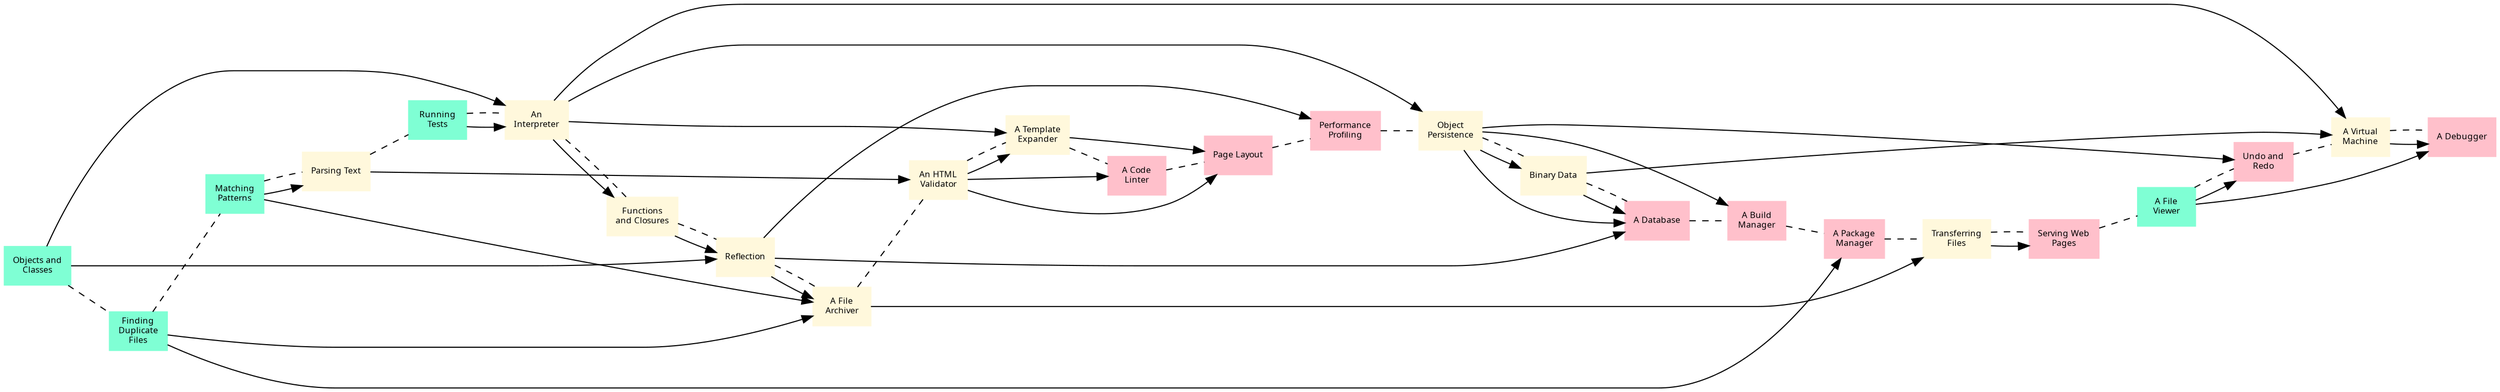 digraph {
	graph [rankdir=LR]
	node [fontname=Verdana fontsize=8 shape=box style=filled]
	oop [label=<Objects and<br/>Classes> color=aquamarine]
	dup [label=<Finding<br/>Duplicate<br/>Files> color=aquamarine]
	glob [label=<Matching<br/>Patterns> color=aquamarine]
	parse [label=<Parsing Text> color=cornsilk]
	test [label=<Running<br/>Tests> color=aquamarine]
	interp [label=<An<br/>Interpreter> color=cornsilk]
	func [label=<Functions<br/>and Closures> color=cornsilk]
	reflect [label=<Reflection> color=cornsilk]
	archive [label=<A File<br/>Archiver> color=cornsilk]
	check [label=<An HTML<br/>Validator> color=cornsilk]
	template [label=<A Template<br/>Expander> color=cornsilk]
	lint [label=<A Code<br/>Linter> color=pink]
	layout [label=<Page Layout> color=pink]
	perf [label=<Performance<br/>Profiling> color=pink]
	persist [label=<Object<br/>Persistence> color=cornsilk]
	binary [label=<Binary Data> color=cornsilk]
	db [label=<A Database> color=pink]
	build [label=<A Build<br/>Manager> color=pink]
	pack [label=<A Package<br/>Manager> color=pink]
	ftp [label=<Transferring<br/>Files> color=cornsilk]
	http [label=<Serving Web<br/>Pages> color=pink]
	viewer [label=<A File<br/>Viewer> color=aquamarine]
	undo [label=<Undo and<br/>Redo> color=pink]
	vm [label=<A Virtual<br/>Machine> color=cornsilk]
	debugger [label=<A Debugger> color=pink]
	glob -> parse
	oop -> interp
	test -> interp
	interp -> func
	oop -> reflect
	func -> reflect
	glob -> archive
	dup -> archive
	reflect -> archive
	parse -> check
	check -> template
	interp -> template
	check -> lint
	check -> layout
	template -> layout
	reflect -> perf
	interp -> persist
	persist -> binary
	binary -> db
	persist -> db
	reflect -> db
	persist -> build
	dup -> pack
	archive -> ftp
	ftp -> http
	viewer -> undo
	persist -> undo
	binary -> vm
	interp -> vm
	vm -> debugger
	viewer -> debugger
	oop -> dup [arrowhead=none style=dashed]
	dup -> glob [arrowhead=none style=dashed]
	glob -> parse [arrowhead=none style=dashed]
	parse -> test [arrowhead=none style=dashed]
	test -> interp [arrowhead=none style=dashed]
	interp -> func [arrowhead=none style=dashed]
	func -> reflect [arrowhead=none style=dashed]
	reflect -> archive [arrowhead=none style=dashed]
	archive -> check [arrowhead=none style=dashed]
	check -> template [arrowhead=none style=dashed]
	template -> lint [arrowhead=none style=dashed]
	lint -> layout [arrowhead=none style=dashed]
	layout -> perf [arrowhead=none style=dashed]
	perf -> persist [arrowhead=none style=dashed]
	persist -> binary [arrowhead=none style=dashed]
	binary -> db [arrowhead=none style=dashed]
	db -> build [arrowhead=none style=dashed]
	build -> pack [arrowhead=none style=dashed]
	pack -> ftp [arrowhead=none style=dashed]
	ftp -> http [arrowhead=none style=dashed]
	http -> viewer [arrowhead=none style=dashed]
	viewer -> undo [arrowhead=none style=dashed]
	undo -> vm [arrowhead=none style=dashed]
	vm -> debugger [arrowhead=none style=dashed]
}

